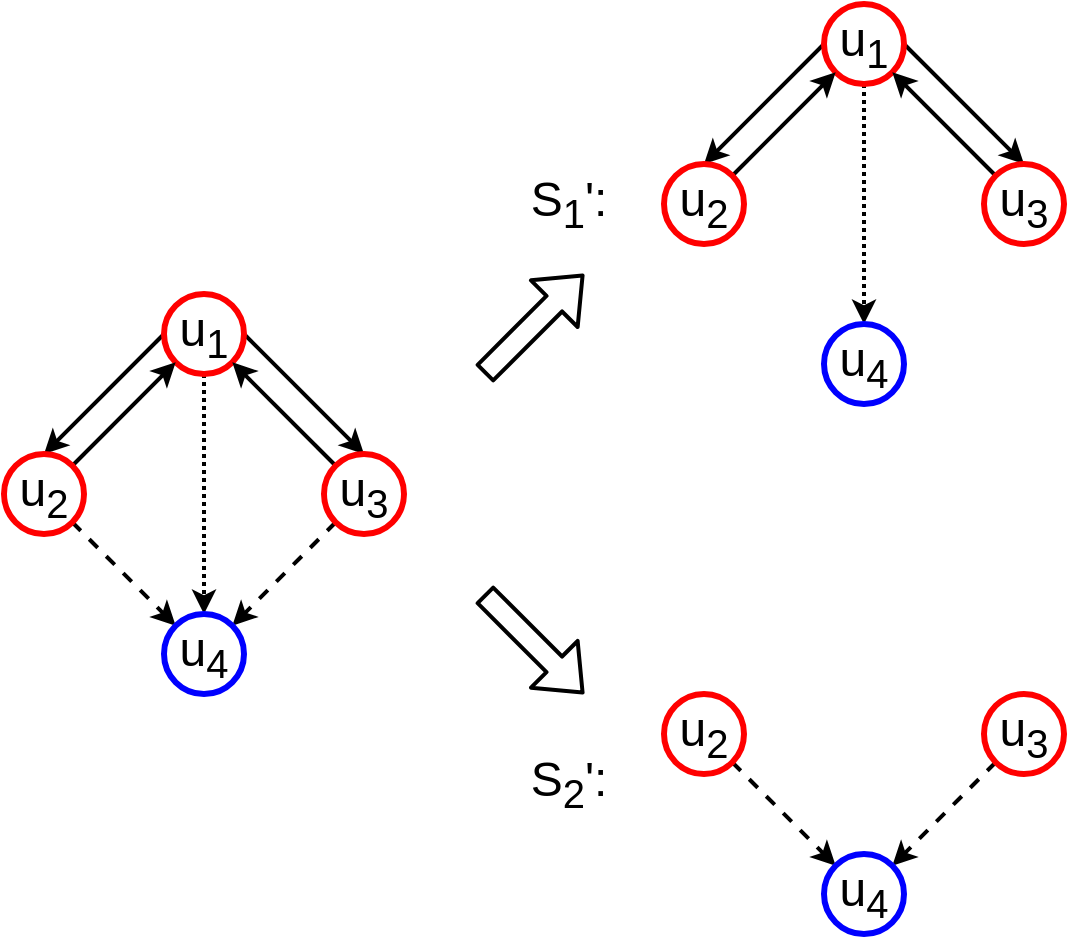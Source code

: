 <mxfile version="14.1.8" type="device"><diagram id="nn-gwW5qVZQWdYDNVptw" name="Page-1"><mxGraphModel dx="1102" dy="1976" grid="1" gridSize="10" guides="1" tooltips="1" connect="1" arrows="1" fold="1" page="1" pageScale="1" pageWidth="827" pageHeight="1169" math="0" shadow="0"><root><mxCell id="0"/><mxCell id="1" parent="0"/><mxCell id="1fHPhaet78Eq20UxC3uh-1" style="edgeStyle=none;rounded=0;orthogonalLoop=1;jettySize=auto;html=1;exitX=0;exitY=0.5;exitDx=0;exitDy=0;entryX=0.5;entryY=0;entryDx=0;entryDy=0;strokeWidth=2;" edge="1" parent="1" source="1fHPhaet78Eq20UxC3uh-4" target="1fHPhaet78Eq20UxC3uh-7"><mxGeometry relative="1" as="geometry"/></mxCell><mxCell id="1fHPhaet78Eq20UxC3uh-2" style="edgeStyle=none;rounded=0;orthogonalLoop=1;jettySize=auto;html=1;exitX=1;exitY=0.5;exitDx=0;exitDy=0;entryX=0.5;entryY=0;entryDx=0;entryDy=0;strokeWidth=2;" edge="1" parent="1" source="1fHPhaet78Eq20UxC3uh-4" target="1fHPhaet78Eq20UxC3uh-10"><mxGeometry relative="1" as="geometry"/></mxCell><mxCell id="1fHPhaet78Eq20UxC3uh-3" style="edgeStyle=none;rounded=0;orthogonalLoop=1;jettySize=auto;html=1;exitX=0.5;exitY=1;exitDx=0;exitDy=0;dashed=1;strokeColor=#000000;strokeWidth=2;dashPattern=1 1;" edge="1" parent="1" source="1fHPhaet78Eq20UxC3uh-4" target="1fHPhaet78Eq20UxC3uh-11"><mxGeometry relative="1" as="geometry"/></mxCell><mxCell id="1fHPhaet78Eq20UxC3uh-4" value="&lt;font style=&quot;font-size: 24px&quot;&gt;u&lt;sub&gt;1&lt;/sub&gt;&lt;/font&gt;" style="ellipse;whiteSpace=wrap;html=1;aspect=fixed;strokeColor=#FF0000;strokeWidth=3;" vertex="1" parent="1"><mxGeometry x="483" y="120" width="40" height="40" as="geometry"/></mxCell><mxCell id="1fHPhaet78Eq20UxC3uh-5" style="edgeStyle=none;rounded=0;orthogonalLoop=1;jettySize=auto;html=1;exitX=1;exitY=0;exitDx=0;exitDy=0;entryX=0;entryY=1;entryDx=0;entryDy=0;strokeWidth=2;" edge="1" parent="1" source="1fHPhaet78Eq20UxC3uh-7" target="1fHPhaet78Eq20UxC3uh-4"><mxGeometry relative="1" as="geometry"/></mxCell><mxCell id="1fHPhaet78Eq20UxC3uh-6" style="edgeStyle=none;rounded=0;orthogonalLoop=1;jettySize=auto;html=1;exitX=1;exitY=1;exitDx=0;exitDy=0;strokeWidth=2;dashed=1;" edge="1" parent="1" source="1fHPhaet78Eq20UxC3uh-7" target="1fHPhaet78Eq20UxC3uh-11"><mxGeometry relative="1" as="geometry"/></mxCell><mxCell id="1fHPhaet78Eq20UxC3uh-7" value="&lt;span style=&quot;font-size: 24px&quot;&gt;u&lt;sub&gt;2&lt;/sub&gt;&lt;/span&gt;" style="ellipse;whiteSpace=wrap;html=1;aspect=fixed;strokeColor=#FF0000;strokeWidth=3;" vertex="1" parent="1"><mxGeometry x="403" y="200" width="40" height="40" as="geometry"/></mxCell><mxCell id="1fHPhaet78Eq20UxC3uh-8" style="edgeStyle=none;rounded=0;orthogonalLoop=1;jettySize=auto;html=1;exitX=0;exitY=0;exitDx=0;exitDy=0;entryX=1;entryY=1;entryDx=0;entryDy=0;strokeWidth=2;" edge="1" parent="1" source="1fHPhaet78Eq20UxC3uh-10" target="1fHPhaet78Eq20UxC3uh-4"><mxGeometry relative="1" as="geometry"/></mxCell><mxCell id="1fHPhaet78Eq20UxC3uh-9" style="edgeStyle=none;rounded=0;orthogonalLoop=1;jettySize=auto;html=1;exitX=0;exitY=1;exitDx=0;exitDy=0;dashed=1;strokeColor=#000000;strokeWidth=2;" edge="1" parent="1" source="1fHPhaet78Eq20UxC3uh-10" target="1fHPhaet78Eq20UxC3uh-11"><mxGeometry relative="1" as="geometry"/></mxCell><mxCell id="1fHPhaet78Eq20UxC3uh-10" value="&lt;span style=&quot;font-size: 24px&quot;&gt;u&lt;sub&gt;3&lt;/sub&gt;&lt;/span&gt;" style="ellipse;whiteSpace=wrap;html=1;aspect=fixed;strokeColor=#FF0000;strokeWidth=3;" vertex="1" parent="1"><mxGeometry x="563" y="200" width="40" height="40" as="geometry"/></mxCell><mxCell id="1fHPhaet78Eq20UxC3uh-11" value="&lt;font style=&quot;font-size: 24px&quot;&gt;u&lt;sub&gt;4&lt;/sub&gt;&lt;/font&gt;" style="ellipse;whiteSpace=wrap;html=1;aspect=fixed;strokeColor=#0000FF;strokeWidth=3;" vertex="1" parent="1"><mxGeometry x="483" y="280" width="40" height="40" as="geometry"/></mxCell><mxCell id="1fHPhaet78Eq20UxC3uh-15" style="edgeStyle=none;rounded=0;orthogonalLoop=1;jettySize=auto;html=1;exitX=0;exitY=0.5;exitDx=0;exitDy=0;entryX=0.5;entryY=0;entryDx=0;entryDy=0;strokeWidth=2;" edge="1" parent="1" source="1fHPhaet78Eq20UxC3uh-18" target="1fHPhaet78Eq20UxC3uh-20"><mxGeometry relative="1" as="geometry"/></mxCell><mxCell id="1fHPhaet78Eq20UxC3uh-16" style="edgeStyle=none;rounded=0;orthogonalLoop=1;jettySize=auto;html=1;exitX=1;exitY=0.5;exitDx=0;exitDy=0;entryX=0.5;entryY=0;entryDx=0;entryDy=0;strokeWidth=2;" edge="1" parent="1" source="1fHPhaet78Eq20UxC3uh-18" target="1fHPhaet78Eq20UxC3uh-22"><mxGeometry relative="1" as="geometry"/></mxCell><mxCell id="1fHPhaet78Eq20UxC3uh-17" style="edgeStyle=none;rounded=0;orthogonalLoop=1;jettySize=auto;html=1;exitX=0.5;exitY=1;exitDx=0;exitDy=0;dashed=1;strokeColor=#000000;strokeWidth=2;dashPattern=1 1;" edge="1" parent="1" source="1fHPhaet78Eq20UxC3uh-18" target="1fHPhaet78Eq20UxC3uh-23"><mxGeometry relative="1" as="geometry"/></mxCell><mxCell id="1fHPhaet78Eq20UxC3uh-18" value="&lt;font style=&quot;font-size: 24px&quot;&gt;u&lt;sub&gt;1&lt;/sub&gt;&lt;/font&gt;" style="ellipse;whiteSpace=wrap;html=1;aspect=fixed;strokeColor=#FF0000;strokeWidth=3;" vertex="1" parent="1"><mxGeometry x="813" y="-25" width="40" height="40" as="geometry"/></mxCell><mxCell id="1fHPhaet78Eq20UxC3uh-19" style="edgeStyle=none;rounded=0;orthogonalLoop=1;jettySize=auto;html=1;exitX=1;exitY=0;exitDx=0;exitDy=0;entryX=0;entryY=1;entryDx=0;entryDy=0;strokeWidth=2;" edge="1" parent="1" source="1fHPhaet78Eq20UxC3uh-20" target="1fHPhaet78Eq20UxC3uh-18"><mxGeometry relative="1" as="geometry"/></mxCell><mxCell id="1fHPhaet78Eq20UxC3uh-20" value="&lt;span style=&quot;font-size: 24px&quot;&gt;u&lt;sub&gt;2&lt;/sub&gt;&lt;/span&gt;" style="ellipse;whiteSpace=wrap;html=1;aspect=fixed;strokeColor=#FF0000;strokeWidth=3;" vertex="1" parent="1"><mxGeometry x="733" y="55" width="40" height="40" as="geometry"/></mxCell><mxCell id="1fHPhaet78Eq20UxC3uh-21" style="edgeStyle=none;rounded=0;orthogonalLoop=1;jettySize=auto;html=1;exitX=0;exitY=0;exitDx=0;exitDy=0;entryX=1;entryY=1;entryDx=0;entryDy=0;strokeWidth=2;" edge="1" parent="1" source="1fHPhaet78Eq20UxC3uh-22" target="1fHPhaet78Eq20UxC3uh-18"><mxGeometry relative="1" as="geometry"/></mxCell><mxCell id="1fHPhaet78Eq20UxC3uh-22" value="&lt;span style=&quot;font-size: 24px&quot;&gt;u&lt;sub&gt;3&lt;/sub&gt;&lt;/span&gt;" style="ellipse;whiteSpace=wrap;html=1;aspect=fixed;strokeColor=#FF0000;strokeWidth=3;" vertex="1" parent="1"><mxGeometry x="893" y="55" width="40" height="40" as="geometry"/></mxCell><mxCell id="1fHPhaet78Eq20UxC3uh-23" value="&lt;font style=&quot;font-size: 24px&quot;&gt;u&lt;sub&gt;4&lt;/sub&gt;&lt;/font&gt;" style="ellipse;whiteSpace=wrap;html=1;aspect=fixed;strokeColor=#0000FF;strokeWidth=3;" vertex="1" parent="1"><mxGeometry x="813" y="135" width="40" height="40" as="geometry"/></mxCell><mxCell id="1fHPhaet78Eq20UxC3uh-29" style="edgeStyle=none;rounded=0;orthogonalLoop=1;jettySize=auto;html=1;exitX=1;exitY=1;exitDx=0;exitDy=0;strokeWidth=2;dashed=1;" edge="1" parent="1" source="1fHPhaet78Eq20UxC3uh-30" target="1fHPhaet78Eq20UxC3uh-33"><mxGeometry relative="1" as="geometry"/></mxCell><mxCell id="1fHPhaet78Eq20UxC3uh-30" value="&lt;span style=&quot;font-size: 24px&quot;&gt;u&lt;sub&gt;2&lt;/sub&gt;&lt;/span&gt;" style="ellipse;whiteSpace=wrap;html=1;aspect=fixed;strokeColor=#FF0000;strokeWidth=3;" vertex="1" parent="1"><mxGeometry x="733" y="320" width="40" height="40" as="geometry"/></mxCell><mxCell id="1fHPhaet78Eq20UxC3uh-31" style="edgeStyle=none;rounded=0;orthogonalLoop=1;jettySize=auto;html=1;exitX=0;exitY=1;exitDx=0;exitDy=0;dashed=1;strokeColor=#000000;strokeWidth=2;" edge="1" parent="1" source="1fHPhaet78Eq20UxC3uh-32" target="1fHPhaet78Eq20UxC3uh-33"><mxGeometry relative="1" as="geometry"/></mxCell><mxCell id="1fHPhaet78Eq20UxC3uh-32" value="&lt;span style=&quot;font-size: 24px&quot;&gt;u&lt;sub&gt;3&lt;/sub&gt;&lt;/span&gt;" style="ellipse;whiteSpace=wrap;html=1;aspect=fixed;strokeColor=#FF0000;strokeWidth=3;" vertex="1" parent="1"><mxGeometry x="893" y="320" width="40" height="40" as="geometry"/></mxCell><mxCell id="1fHPhaet78Eq20UxC3uh-33" value="&lt;font style=&quot;font-size: 24px&quot;&gt;u&lt;sub&gt;4&lt;/sub&gt;&lt;/font&gt;" style="ellipse;whiteSpace=wrap;html=1;aspect=fixed;strokeColor=#0000FF;strokeWidth=3;" vertex="1" parent="1"><mxGeometry x="813" y="400" width="40" height="40" as="geometry"/></mxCell><mxCell id="1fHPhaet78Eq20UxC3uh-35" value="" style="shape=flexArrow;endArrow=classic;html=1;strokeWidth=2;" edge="1" parent="1"><mxGeometry width="50" height="50" relative="1" as="geometry"><mxPoint x="643" y="270" as="sourcePoint"/><mxPoint x="693" y="320" as="targetPoint"/></mxGeometry></mxCell><mxCell id="1fHPhaet78Eq20UxC3uh-36" value="" style="shape=flexArrow;endArrow=classic;html=1;strokeWidth=2;" edge="1" parent="1"><mxGeometry width="50" height="50" relative="1" as="geometry"><mxPoint x="643" y="160" as="sourcePoint"/><mxPoint x="693" y="110" as="targetPoint"/></mxGeometry></mxCell><mxCell id="1fHPhaet78Eq20UxC3uh-37" value="&lt;span style=&quot;font-size: 24px&quot;&gt;S&lt;sub&gt;1&lt;/sub&gt;':&lt;/span&gt;" style="text;html=1;align=center;verticalAlign=middle;resizable=0;points=[];autosize=1;" vertex="1" parent="1"><mxGeometry x="660" y="60" width="50" height="30" as="geometry"/></mxCell><mxCell id="1fHPhaet78Eq20UxC3uh-38" value="&lt;span style=&quot;font-size: 24px&quot;&gt;S&lt;sub&gt;2&lt;/sub&gt;':&lt;/span&gt;" style="text;html=1;align=center;verticalAlign=middle;resizable=0;points=[];autosize=1;" vertex="1" parent="1"><mxGeometry x="660" y="350" width="50" height="30" as="geometry"/></mxCell></root></mxGraphModel></diagram></mxfile>